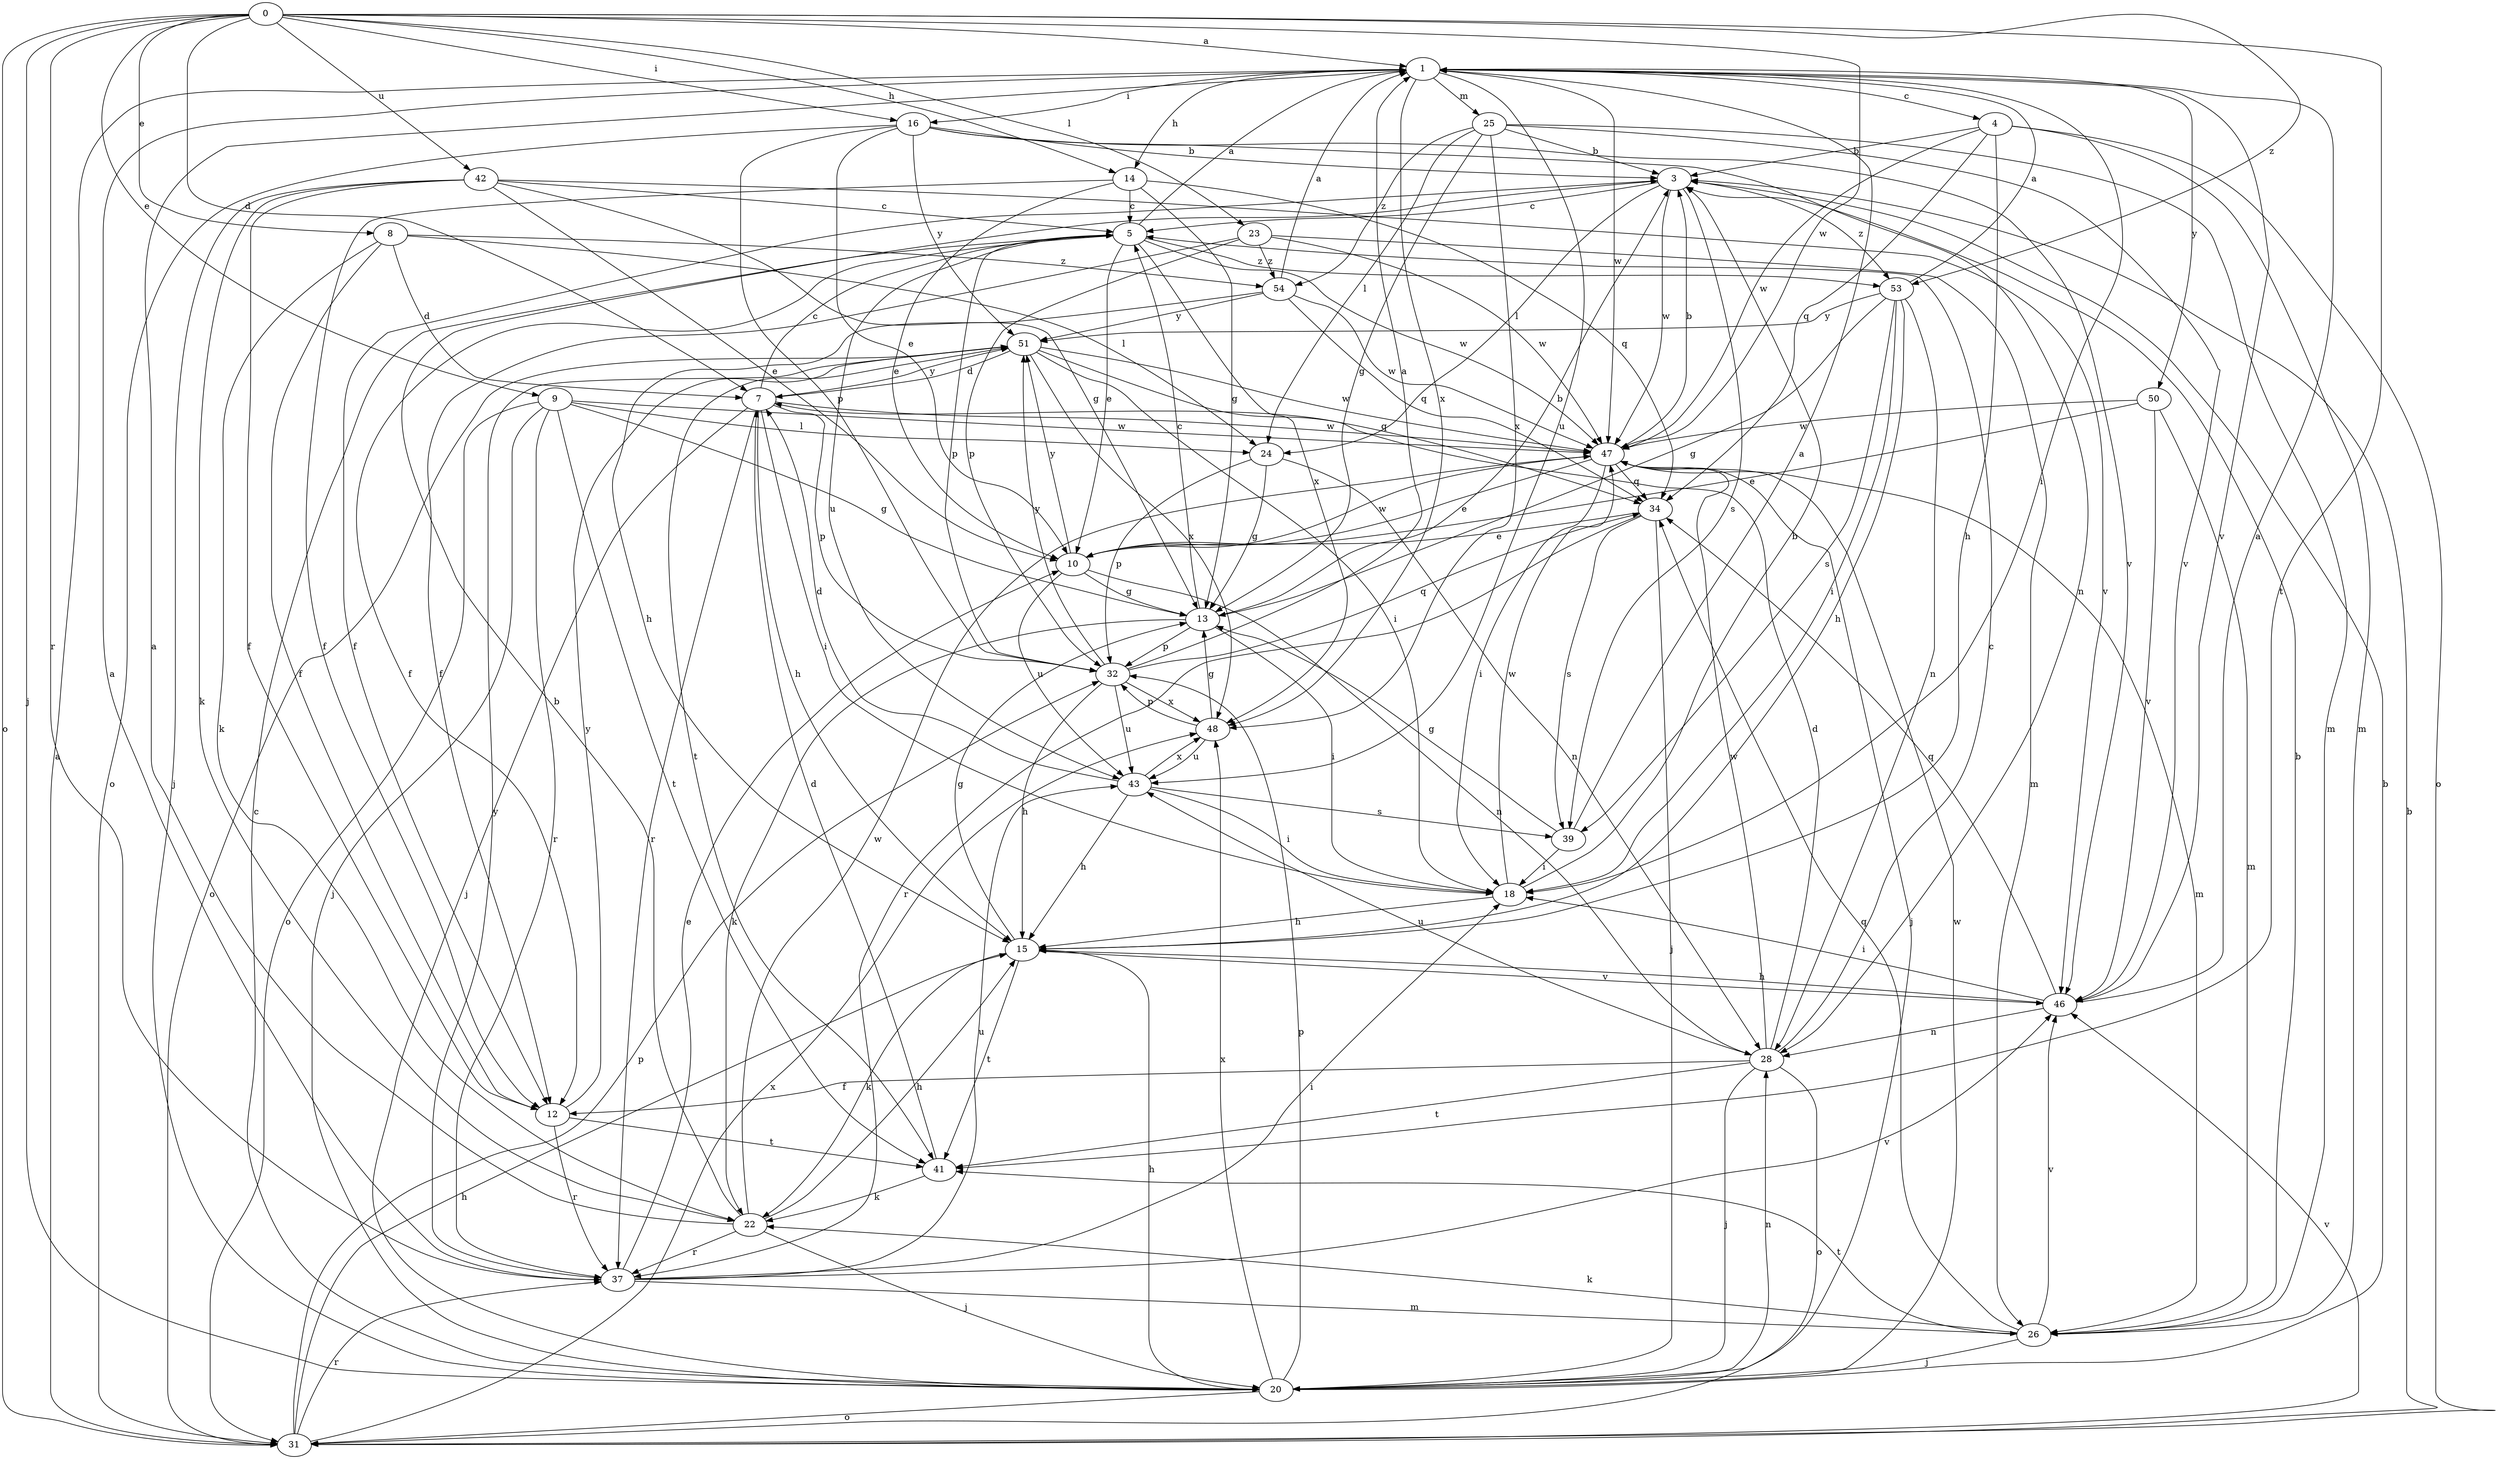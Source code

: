 strict digraph  {
0;
1;
3;
4;
5;
7;
8;
9;
10;
12;
13;
14;
15;
16;
18;
20;
22;
23;
24;
25;
26;
28;
31;
32;
34;
37;
39;
41;
42;
43;
46;
47;
48;
50;
51;
53;
54;
0 -> 1  [label=a];
0 -> 7  [label=d];
0 -> 8  [label=e];
0 -> 9  [label=e];
0 -> 14  [label=h];
0 -> 16  [label=i];
0 -> 20  [label=j];
0 -> 23  [label=l];
0 -> 31  [label=o];
0 -> 37  [label=r];
0 -> 41  [label=t];
0 -> 42  [label=u];
0 -> 47  [label=w];
0 -> 53  [label=z];
1 -> 4  [label=c];
1 -> 14  [label=h];
1 -> 16  [label=i];
1 -> 18  [label=i];
1 -> 25  [label=m];
1 -> 43  [label=u];
1 -> 46  [label=v];
1 -> 47  [label=w];
1 -> 48  [label=x];
1 -> 50  [label=y];
3 -> 5  [label=c];
3 -> 12  [label=f];
3 -> 24  [label=l];
3 -> 39  [label=s];
3 -> 47  [label=w];
3 -> 53  [label=z];
4 -> 3  [label=b];
4 -> 15  [label=h];
4 -> 26  [label=m];
4 -> 31  [label=o];
4 -> 34  [label=q];
4 -> 47  [label=w];
5 -> 1  [label=a];
5 -> 10  [label=e];
5 -> 12  [label=f];
5 -> 32  [label=p];
5 -> 43  [label=u];
5 -> 47  [label=w];
5 -> 48  [label=x];
5 -> 53  [label=z];
7 -> 5  [label=c];
7 -> 15  [label=h];
7 -> 18  [label=i];
7 -> 20  [label=j];
7 -> 32  [label=p];
7 -> 37  [label=r];
7 -> 47  [label=w];
7 -> 51  [label=y];
8 -> 7  [label=d];
8 -> 12  [label=f];
8 -> 22  [label=k];
8 -> 24  [label=l];
8 -> 54  [label=z];
9 -> 13  [label=g];
9 -> 20  [label=j];
9 -> 24  [label=l];
9 -> 31  [label=o];
9 -> 37  [label=r];
9 -> 41  [label=t];
9 -> 47  [label=w];
10 -> 13  [label=g];
10 -> 28  [label=n];
10 -> 43  [label=u];
10 -> 47  [label=w];
10 -> 51  [label=y];
12 -> 37  [label=r];
12 -> 41  [label=t];
12 -> 51  [label=y];
13 -> 3  [label=b];
13 -> 5  [label=c];
13 -> 18  [label=i];
13 -> 22  [label=k];
13 -> 32  [label=p];
14 -> 5  [label=c];
14 -> 10  [label=e];
14 -> 12  [label=f];
14 -> 13  [label=g];
14 -> 34  [label=q];
15 -> 13  [label=g];
15 -> 22  [label=k];
15 -> 41  [label=t];
15 -> 46  [label=v];
16 -> 3  [label=b];
16 -> 10  [label=e];
16 -> 28  [label=n];
16 -> 31  [label=o];
16 -> 32  [label=p];
16 -> 46  [label=v];
16 -> 51  [label=y];
18 -> 3  [label=b];
18 -> 15  [label=h];
18 -> 47  [label=w];
20 -> 3  [label=b];
20 -> 5  [label=c];
20 -> 15  [label=h];
20 -> 28  [label=n];
20 -> 31  [label=o];
20 -> 32  [label=p];
20 -> 47  [label=w];
20 -> 48  [label=x];
22 -> 1  [label=a];
22 -> 3  [label=b];
22 -> 15  [label=h];
22 -> 20  [label=j];
22 -> 37  [label=r];
22 -> 47  [label=w];
23 -> 12  [label=f];
23 -> 26  [label=m];
23 -> 32  [label=p];
23 -> 47  [label=w];
23 -> 54  [label=z];
24 -> 13  [label=g];
24 -> 28  [label=n];
24 -> 32  [label=p];
25 -> 3  [label=b];
25 -> 13  [label=g];
25 -> 24  [label=l];
25 -> 26  [label=m];
25 -> 46  [label=v];
25 -> 48  [label=x];
25 -> 54  [label=z];
26 -> 3  [label=b];
26 -> 20  [label=j];
26 -> 22  [label=k];
26 -> 34  [label=q];
26 -> 41  [label=t];
26 -> 46  [label=v];
28 -> 5  [label=c];
28 -> 7  [label=d];
28 -> 12  [label=f];
28 -> 20  [label=j];
28 -> 31  [label=o];
28 -> 41  [label=t];
28 -> 43  [label=u];
28 -> 47  [label=w];
31 -> 1  [label=a];
31 -> 3  [label=b];
31 -> 15  [label=h];
31 -> 32  [label=p];
31 -> 37  [label=r];
31 -> 46  [label=v];
31 -> 48  [label=x];
32 -> 1  [label=a];
32 -> 15  [label=h];
32 -> 34  [label=q];
32 -> 43  [label=u];
32 -> 48  [label=x];
32 -> 51  [label=y];
34 -> 10  [label=e];
34 -> 20  [label=j];
34 -> 37  [label=r];
34 -> 39  [label=s];
37 -> 1  [label=a];
37 -> 10  [label=e];
37 -> 18  [label=i];
37 -> 26  [label=m];
37 -> 43  [label=u];
37 -> 46  [label=v];
37 -> 51  [label=y];
39 -> 1  [label=a];
39 -> 13  [label=g];
39 -> 18  [label=i];
41 -> 7  [label=d];
41 -> 22  [label=k];
42 -> 5  [label=c];
42 -> 10  [label=e];
42 -> 12  [label=f];
42 -> 13  [label=g];
42 -> 20  [label=j];
42 -> 22  [label=k];
42 -> 46  [label=v];
43 -> 7  [label=d];
43 -> 15  [label=h];
43 -> 18  [label=i];
43 -> 39  [label=s];
43 -> 48  [label=x];
46 -> 1  [label=a];
46 -> 15  [label=h];
46 -> 18  [label=i];
46 -> 28  [label=n];
46 -> 34  [label=q];
47 -> 3  [label=b];
47 -> 10  [label=e];
47 -> 18  [label=i];
47 -> 20  [label=j];
47 -> 26  [label=m];
47 -> 34  [label=q];
48 -> 13  [label=g];
48 -> 32  [label=p];
48 -> 43  [label=u];
50 -> 10  [label=e];
50 -> 26  [label=m];
50 -> 46  [label=v];
50 -> 47  [label=w];
51 -> 7  [label=d];
51 -> 18  [label=i];
51 -> 31  [label=o];
51 -> 34  [label=q];
51 -> 41  [label=t];
51 -> 47  [label=w];
51 -> 48  [label=x];
53 -> 1  [label=a];
53 -> 13  [label=g];
53 -> 15  [label=h];
53 -> 18  [label=i];
53 -> 28  [label=n];
53 -> 39  [label=s];
53 -> 51  [label=y];
54 -> 1  [label=a];
54 -> 15  [label=h];
54 -> 34  [label=q];
54 -> 47  [label=w];
54 -> 51  [label=y];
}
